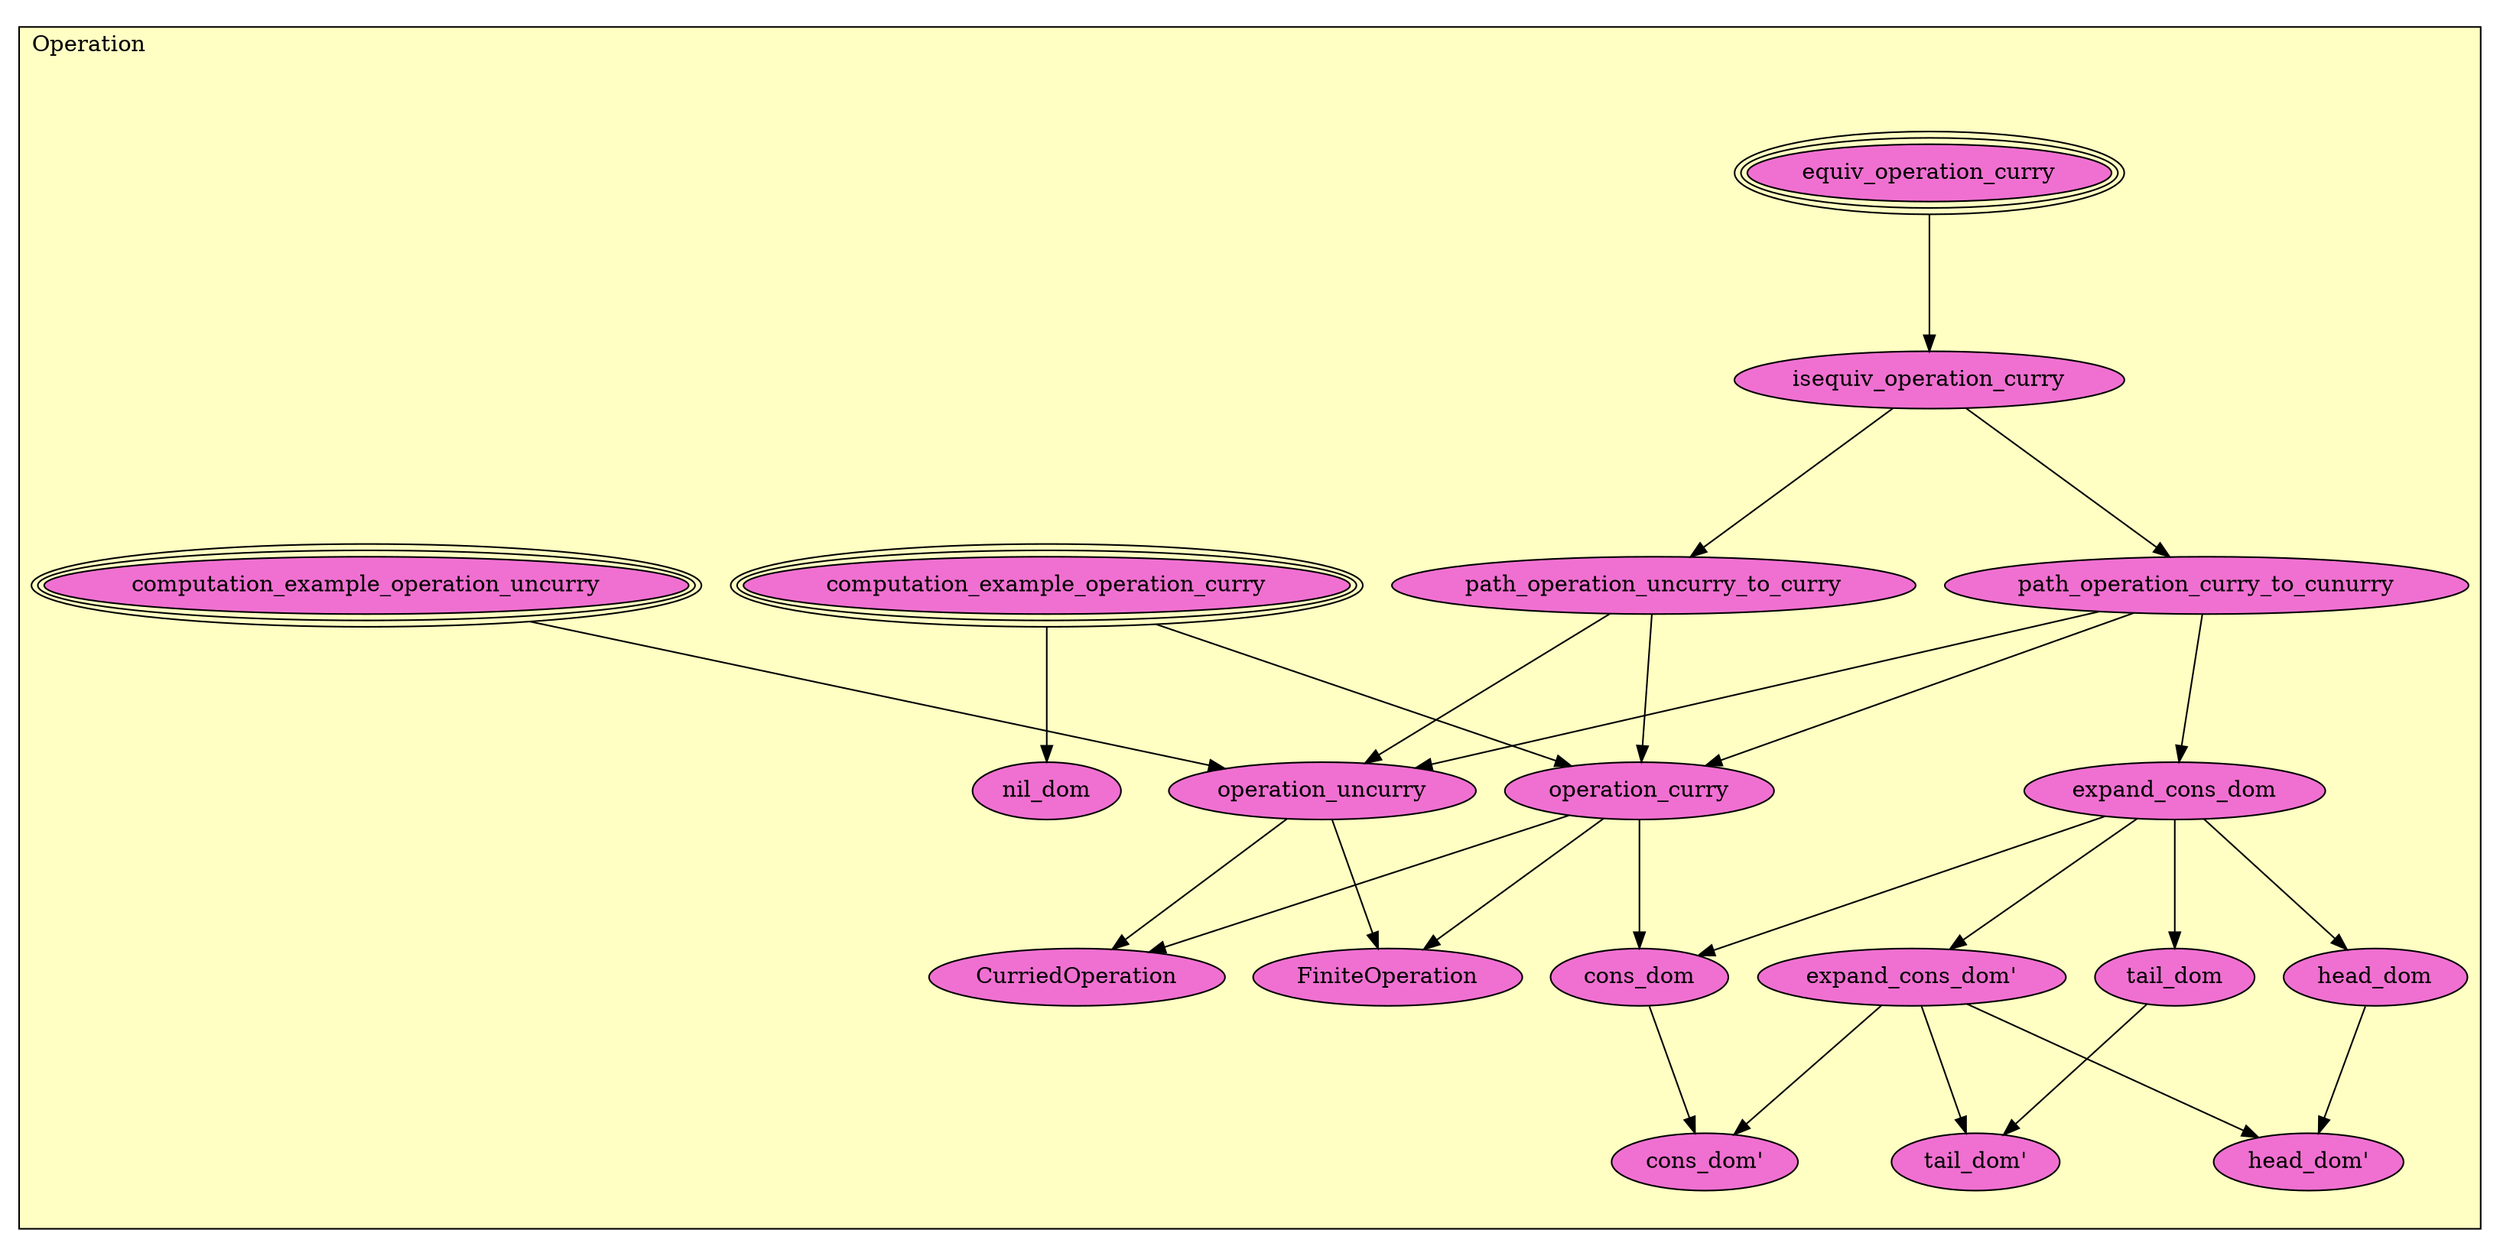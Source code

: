 digraph HoTT_Algebra_Universal_Operation {
  graph [ratio=0.5]
  node [style=filled]
Operation_equiv_operation_curry [label="equiv_operation_curry", URL=<Operation.html#equiv_operation_curry>, peripheries=3, fillcolor="#F070D1"] ;
Operation_isequiv_operation_curry [label="isequiv_operation_curry", URL=<Operation.html#isequiv_operation_curry>, fillcolor="#F070D1"] ;
Operation_path_operation_uncurry_to_curry [label="path_operation_uncurry_to_curry", URL=<Operation.html#path_operation_uncurry_to_curry>, fillcolor="#F070D1"] ;
Operation_path_operation_curry_to_cunurry [label="path_operation_curry_to_cunurry", URL=<Operation.html#path_operation_curry_to_cunurry>, fillcolor="#F070D1"] ;
Operation_expand_cons_dom [label="expand_cons_dom", URL=<Operation.html#expand_cons_dom>, fillcolor="#F070D1"] ;
Operation_expand_cons_dom_ [label="expand_cons_dom'", URL=<Operation.html#expand_cons_dom'>, fillcolor="#F070D1"] ;
Operation_computation_example_operation_curry [label="computation_example_operation_curry", URL=<Operation.html#computation_example_operation_curry>, peripheries=3, fillcolor="#F070D1"] ;
Operation_operation_curry [label="operation_curry", URL=<Operation.html#operation_curry>, fillcolor="#F070D1"] ;
Operation_computation_example_operation_uncurry [label="computation_example_operation_uncurry", URL=<Operation.html#computation_example_operation_uncurry>, peripheries=3, fillcolor="#F070D1"] ;
Operation_operation_uncurry [label="operation_uncurry", URL=<Operation.html#operation_uncurry>, fillcolor="#F070D1"] ;
Operation_CurriedOperation [label="CurriedOperation", URL=<Operation.html#CurriedOperation>, fillcolor="#F070D1"] ;
Operation_FiniteOperation [label="FiniteOperation", URL=<Operation.html#FiniteOperation>, fillcolor="#F070D1"] ;
Operation_nil_dom [label="nil_dom", URL=<Operation.html#nil_dom>, fillcolor="#F070D1"] ;
Operation_cons_dom [label="cons_dom", URL=<Operation.html#cons_dom>, fillcolor="#F070D1"] ;
Operation_cons_dom_ [label="cons_dom'", URL=<Operation.html#cons_dom'>, fillcolor="#F070D1"] ;
Operation_tail_dom [label="tail_dom", URL=<Operation.html#tail_dom>, fillcolor="#F070D1"] ;
Operation_tail_dom_ [label="tail_dom'", URL=<Operation.html#tail_dom'>, fillcolor="#F070D1"] ;
Operation_head_dom [label="head_dom", URL=<Operation.html#head_dom>, fillcolor="#F070D1"] ;
Operation_head_dom_ [label="head_dom'", URL=<Operation.html#head_dom'>, fillcolor="#F070D1"] ;
  Operation_equiv_operation_curry -> Operation_isequiv_operation_curry [] ;
  Operation_isequiv_operation_curry -> Operation_path_operation_uncurry_to_curry [] ;
  Operation_isequiv_operation_curry -> Operation_path_operation_curry_to_cunurry [] ;
  Operation_path_operation_uncurry_to_curry -> Operation_operation_curry [] ;
  Operation_path_operation_uncurry_to_curry -> Operation_operation_uncurry [] ;
  Operation_path_operation_curry_to_cunurry -> Operation_expand_cons_dom [] ;
  Operation_path_operation_curry_to_cunurry -> Operation_operation_curry [] ;
  Operation_path_operation_curry_to_cunurry -> Operation_operation_uncurry [] ;
  Operation_expand_cons_dom -> Operation_expand_cons_dom_ [] ;
  Operation_expand_cons_dom -> Operation_cons_dom [] ;
  Operation_expand_cons_dom -> Operation_tail_dom [] ;
  Operation_expand_cons_dom -> Operation_head_dom [] ;
  Operation_expand_cons_dom_ -> Operation_cons_dom_ [] ;
  Operation_expand_cons_dom_ -> Operation_tail_dom_ [] ;
  Operation_expand_cons_dom_ -> Operation_head_dom_ [] ;
  Operation_computation_example_operation_curry -> Operation_operation_curry [] ;
  Operation_computation_example_operation_curry -> Operation_nil_dom [] ;
  Operation_operation_curry -> Operation_CurriedOperation [] ;
  Operation_operation_curry -> Operation_FiniteOperation [] ;
  Operation_operation_curry -> Operation_cons_dom [] ;
  Operation_computation_example_operation_uncurry -> Operation_operation_uncurry [] ;
  Operation_operation_uncurry -> Operation_CurriedOperation [] ;
  Operation_operation_uncurry -> Operation_FiniteOperation [] ;
  Operation_cons_dom -> Operation_cons_dom_ [] ;
  Operation_tail_dom -> Operation_tail_dom_ [] ;
  Operation_head_dom -> Operation_head_dom_ [] ;
subgraph cluster_Operation { label="Operation"; fillcolor="#FFFFC3"; labeljust=l; style=filled 
Operation_head_dom_; Operation_head_dom; Operation_tail_dom_; Operation_tail_dom; Operation_cons_dom_; Operation_cons_dom; Operation_nil_dom; Operation_FiniteOperation; Operation_CurriedOperation; Operation_operation_uncurry; Operation_computation_example_operation_uncurry; Operation_operation_curry; Operation_computation_example_operation_curry; Operation_expand_cons_dom_; Operation_expand_cons_dom; Operation_path_operation_curry_to_cunurry; Operation_path_operation_uncurry_to_curry; Operation_isequiv_operation_curry; Operation_equiv_operation_curry; };
} /* END */
